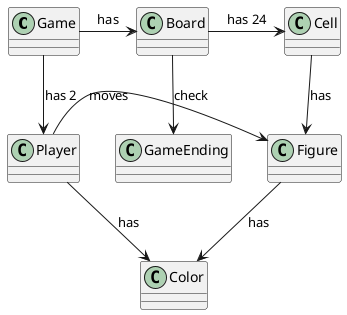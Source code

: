 @startuml

class Game
class Figure
class Player
class Board
class Cell
class GameEnding
class Color

Game -> Board :has
Game -> Player : has 2
Board -> Cell : has 24
Board -down-> GameEnding : check
Cell -down-> Figure: has
Figure -down-> Color: has
Player -right-> Figure: moves
Player -> Color: has





@enduml